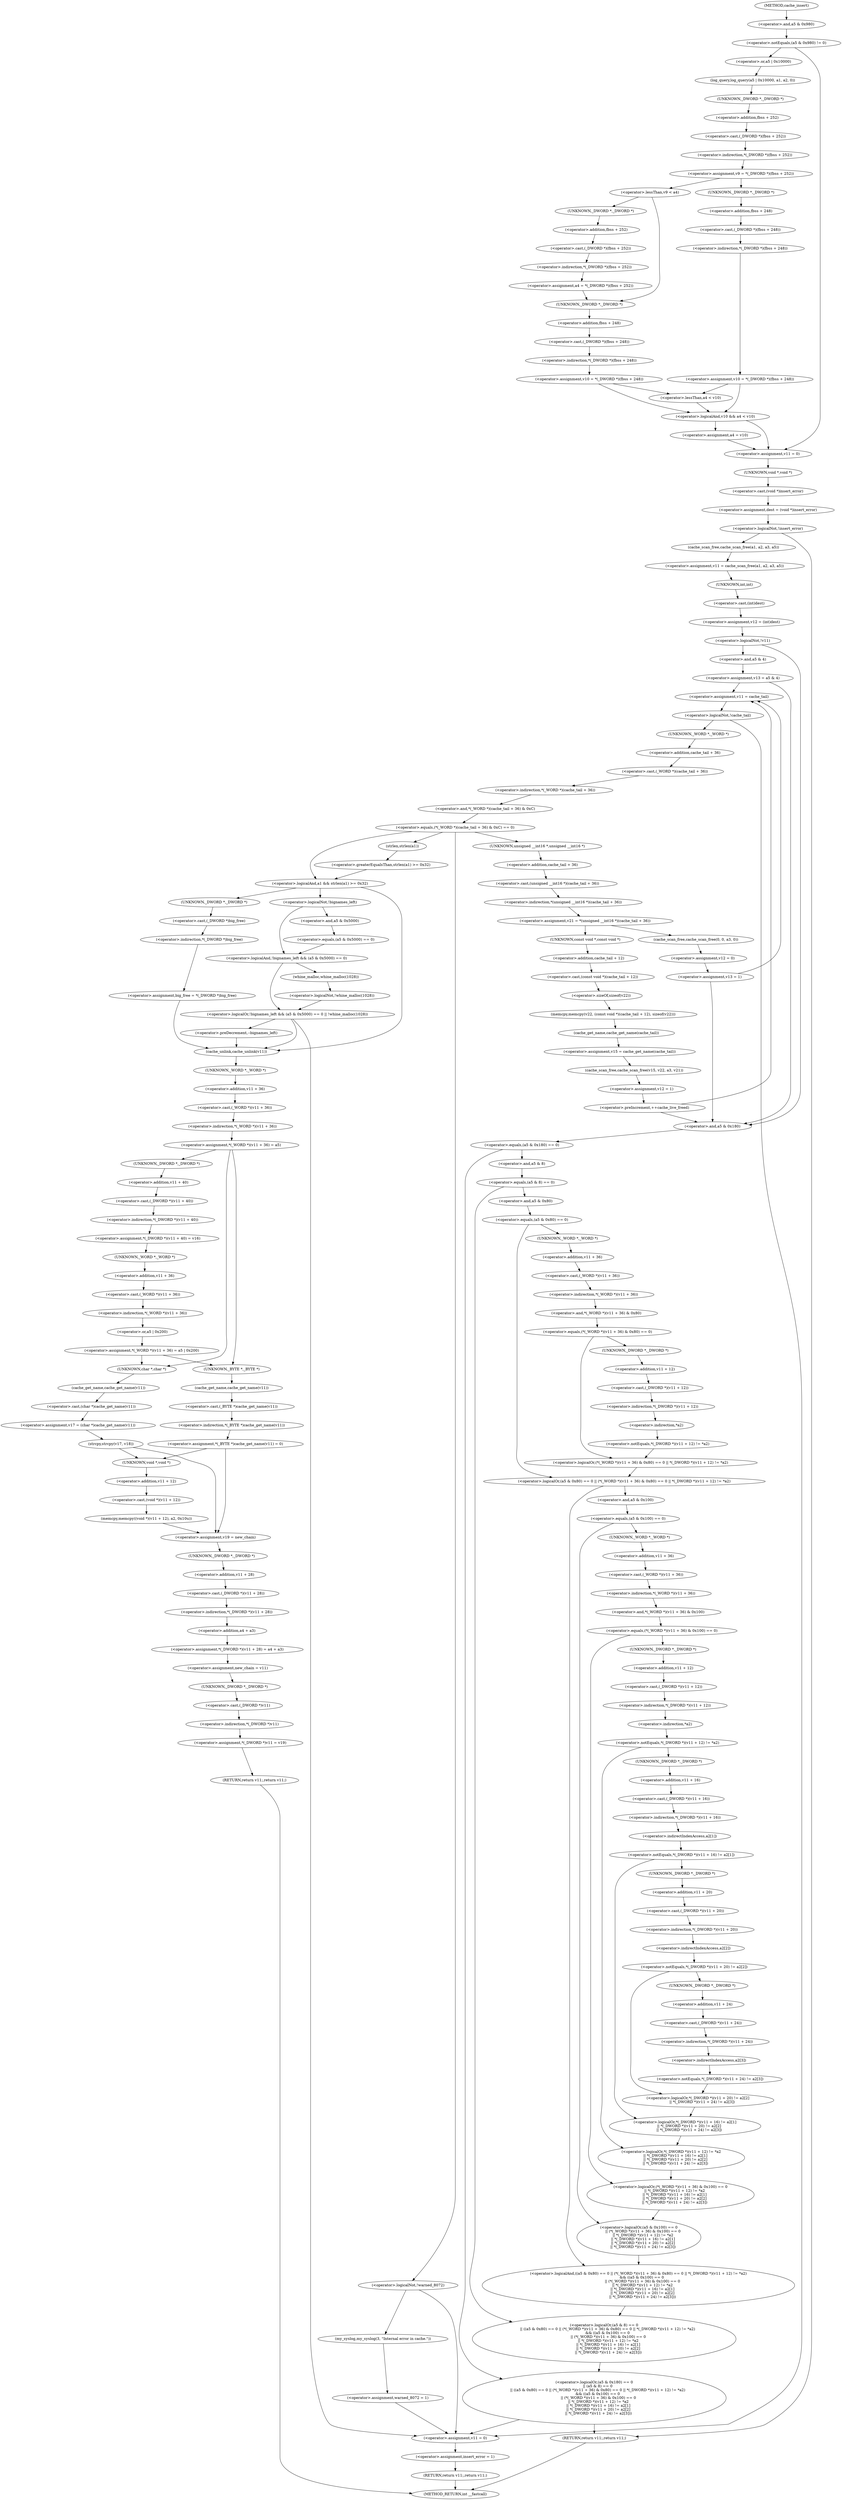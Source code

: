 digraph cache_insert {  
"1000135" [label = "(<operator>.notEquals,(a5 & 0x980) != 0)" ]
"1000136" [label = "(<operator>.and,a5 & 0x980)" ]
"1000141" [label = "(log_query,log_query(a5 | 0x10000, a1, a2, 0))" ]
"1000142" [label = "(<operator>.or,a5 | 0x10000)" ]
"1000148" [label = "(<operator>.assignment,v9 = *(_DWORD *)(fbss + 252))" ]
"1000150" [label = "(<operator>.indirection,*(_DWORD *)(fbss + 252))" ]
"1000151" [label = "(<operator>.cast,(_DWORD *)(fbss + 252))" ]
"1000152" [label = "(UNKNOWN,_DWORD *,_DWORD *)" ]
"1000153" [label = "(<operator>.addition,fbss + 252)" ]
"1000160" [label = "(<operator>.lessThan,v9 < a4)" ]
"1000163" [label = "(<operator>.assignment,a4 = *(_DWORD *)(fbss + 252))" ]
"1000165" [label = "(<operator>.indirection,*(_DWORD *)(fbss + 252))" ]
"1000166" [label = "(<operator>.cast,(_DWORD *)(fbss + 252))" ]
"1000167" [label = "(UNKNOWN,_DWORD *,_DWORD *)" ]
"1000168" [label = "(<operator>.addition,fbss + 252)" ]
"1000171" [label = "(<operator>.assignment,v10 = *(_DWORD *)(fbss + 248))" ]
"1000173" [label = "(<operator>.indirection,*(_DWORD *)(fbss + 248))" ]
"1000174" [label = "(<operator>.cast,(_DWORD *)(fbss + 248))" ]
"1000175" [label = "(UNKNOWN,_DWORD *,_DWORD *)" ]
"1000176" [label = "(<operator>.addition,fbss + 248)" ]
"1000181" [label = "(<operator>.assignment,v10 = *(_DWORD *)(fbss + 248))" ]
"1000183" [label = "(<operator>.indirection,*(_DWORD *)(fbss + 248))" ]
"1000184" [label = "(<operator>.cast,(_DWORD *)(fbss + 248))" ]
"1000185" [label = "(UNKNOWN,_DWORD *,_DWORD *)" ]
"1000186" [label = "(<operator>.addition,fbss + 248)" ]
"1000190" [label = "(<operator>.logicalAnd,v10 && a4 < v10)" ]
"1000192" [label = "(<operator>.lessThan,a4 < v10)" ]
"1000195" [label = "(<operator>.assignment,a4 = v10)" ]
"1000198" [label = "(<operator>.assignment,v11 = 0)" ]
"1000201" [label = "(<operator>.assignment,dest = (void *)insert_error)" ]
"1000203" [label = "(<operator>.cast,(void *)insert_error)" ]
"1000204" [label = "(UNKNOWN,void *,void *)" ]
"1000207" [label = "(<operator>.logicalNot,!insert_error)" ]
"1000210" [label = "(<operator>.assignment,v11 = cache_scan_free(a1, a2, a3, a5))" ]
"1000212" [label = "(cache_scan_free,cache_scan_free(a1, a2, a3, a5))" ]
"1000217" [label = "(<operator>.assignment,v12 = (int)dest)" ]
"1000219" [label = "(<operator>.cast,(int)dest)" ]
"1000220" [label = "(UNKNOWN,int,int)" ]
"1000223" [label = "(<operator>.logicalNot,!v11)" ]
"1000226" [label = "(<operator>.assignment,v13 = a5 & 4)" ]
"1000228" [label = "(<operator>.and,a5 & 4)" ]
"1000234" [label = "(<operator>.assignment,v11 = cache_tail)" ]
"1000238" [label = "(<operator>.logicalNot,!cache_tail)" ]
"1000242" [label = "(<operator>.equals,(*(_WORD *)(cache_tail + 36) & 0xC) == 0)" ]
"1000243" [label = "(<operator>.and,*(_WORD *)(cache_tail + 36) & 0xC)" ]
"1000244" [label = "(<operator>.indirection,*(_WORD *)(cache_tail + 36))" ]
"1000245" [label = "(<operator>.cast,(_WORD *)(cache_tail + 36))" ]
"1000246" [label = "(UNKNOWN,_WORD *,_WORD *)" ]
"1000247" [label = "(<operator>.addition,cache_tail + 36)" ]
"1000254" [label = "(<operator>.logicalAnd,a1 && strlen(a1) >= 0x32)" ]
"1000256" [label = "(<operator>.greaterEqualsThan,strlen(a1) >= 0x32)" ]
"1000257" [label = "(strlen,strlen(a1))" ]
"1000264" [label = "(<operator>.assignment,big_free = *(_DWORD *)big_free)" ]
"1000266" [label = "(<operator>.indirection,*(_DWORD *)big_free)" ]
"1000267" [label = "(<operator>.cast,(_DWORD *)big_free)" ]
"1000268" [label = "(UNKNOWN,_DWORD *,_DWORD *)" ]
"1000273" [label = "(<operator>.logicalOr,!bignames_left && (a5 & 0x5000) == 0 || !whine_malloc(1028))" ]
"1000274" [label = "(<operator>.logicalAnd,!bignames_left && (a5 & 0x5000) == 0)" ]
"1000275" [label = "(<operator>.logicalNot,!bignames_left)" ]
"1000277" [label = "(<operator>.equals,(a5 & 0x5000) == 0)" ]
"1000278" [label = "(<operator>.and,a5 & 0x5000)" ]
"1000282" [label = "(<operator>.logicalNot,!whine_malloc(1028))" ]
"1000283" [label = "(whine_malloc,whine_malloc(1028))" ]
"1000288" [label = "(<operator>.preDecrement,--bignames_left)" ]
"1000290" [label = "(cache_unlink,cache_unlink(v11))" ]
"1000292" [label = "(<operator>.assignment,*(_WORD *)(v11 + 36) = a5)" ]
"1000293" [label = "(<operator>.indirection,*(_WORD *)(v11 + 36))" ]
"1000294" [label = "(<operator>.cast,(_WORD *)(v11 + 36))" ]
"1000295" [label = "(UNKNOWN,_WORD *,_WORD *)" ]
"1000296" [label = "(<operator>.addition,v11 + 36)" ]
"1000303" [label = "(<operator>.assignment,*(_DWORD *)(v11 + 40) = v16)" ]
"1000304" [label = "(<operator>.indirection,*(_DWORD *)(v11 + 40))" ]
"1000305" [label = "(<operator>.cast,(_DWORD *)(v11 + 40))" ]
"1000306" [label = "(UNKNOWN,_DWORD *,_DWORD *)" ]
"1000307" [label = "(<operator>.addition,v11 + 40)" ]
"1000311" [label = "(<operator>.assignment,*(_WORD *)(v11 + 36) = a5 | 0x200)" ]
"1000312" [label = "(<operator>.indirection,*(_WORD *)(v11 + 36))" ]
"1000313" [label = "(<operator>.cast,(_WORD *)(v11 + 36))" ]
"1000314" [label = "(UNKNOWN,_WORD *,_WORD *)" ]
"1000315" [label = "(<operator>.addition,v11 + 36)" ]
"1000318" [label = "(<operator>.or,a5 | 0x200)" ]
"1000324" [label = "(<operator>.assignment,v17 = (char *)cache_get_name(v11))" ]
"1000326" [label = "(<operator>.cast,(char *)cache_get_name(v11))" ]
"1000327" [label = "(UNKNOWN,char *,char *)" ]
"1000328" [label = "(cache_get_name,cache_get_name(v11))" ]
"1000330" [label = "(strcpy,strcpy(v17, v18))" ]
"1000335" [label = "(<operator>.assignment,*(_BYTE *)cache_get_name(v11) = 0)" ]
"1000336" [label = "(<operator>.indirection,*(_BYTE *)cache_get_name(v11))" ]
"1000337" [label = "(<operator>.cast,(_BYTE *)cache_get_name(v11))" ]
"1000338" [label = "(UNKNOWN,_BYTE *,_BYTE *)" ]
"1000339" [label = "(cache_get_name,cache_get_name(v11))" ]
"1000344" [label = "(memcpy,memcpy((void *)(v11 + 12), a2, 0x10u))" ]
"1000345" [label = "(<operator>.cast,(void *)(v11 + 12))" ]
"1000346" [label = "(UNKNOWN,void *,void *)" ]
"1000347" [label = "(<operator>.addition,v11 + 12)" ]
"1000352" [label = "(<operator>.assignment,v19 = new_chain)" ]
"1000355" [label = "(<operator>.assignment,*(_DWORD *)(v11 + 28) = a4 + a3)" ]
"1000356" [label = "(<operator>.indirection,*(_DWORD *)(v11 + 28))" ]
"1000357" [label = "(<operator>.cast,(_DWORD *)(v11 + 28))" ]
"1000358" [label = "(UNKNOWN,_DWORD *,_DWORD *)" ]
"1000359" [label = "(<operator>.addition,v11 + 28)" ]
"1000362" [label = "(<operator>.addition,a4 + a3)" ]
"1000365" [label = "(<operator>.assignment,new_chain = v11)" ]
"1000368" [label = "(<operator>.assignment,*(_DWORD *)v11 = v19)" ]
"1000369" [label = "(<operator>.indirection,*(_DWORD *)v11)" ]
"1000370" [label = "(<operator>.cast,(_DWORD *)v11)" ]
"1000371" [label = "(UNKNOWN,_DWORD *,_DWORD *)" ]
"1000374" [label = "(RETURN,return v11;,return v11;)" ]
"1000380" [label = "(<operator>.logicalNot,!warned_8072)" ]
"1000383" [label = "(my_syslog,my_syslog(3, \"Internal error in cache.\"))" ]
"1000386" [label = "(<operator>.assignment,warned_8072 = 1)" ]
"1000390" [label = "(<operator>.assignment,v21 = *(unsigned __int16 *)(cache_tail + 36))" ]
"1000392" [label = "(<operator>.indirection,*(unsigned __int16 *)(cache_tail + 36))" ]
"1000393" [label = "(<operator>.cast,(unsigned __int16 *)(cache_tail + 36))" ]
"1000394" [label = "(UNKNOWN,unsigned __int16 *,unsigned __int16 *)" ]
"1000395" [label = "(<operator>.addition,cache_tail + 36)" ]
"1000401" [label = "(memcpy,memcpy(v22, (const void *)(cache_tail + 12), sizeof(v22)))" ]
"1000403" [label = "(<operator>.cast,(const void *)(cache_tail + 12))" ]
"1000404" [label = "(UNKNOWN,const void *,const void *)" ]
"1000405" [label = "(<operator>.addition,cache_tail + 12)" ]
"1000408" [label = "(<operator>.sizeOf,sizeof(v22))" ]
"1000410" [label = "(<operator>.assignment,v15 = cache_get_name(cache_tail))" ]
"1000412" [label = "(cache_get_name,cache_get_name(cache_tail))" ]
"1000414" [label = "(cache_scan_free,cache_scan_free(v15, v22, a3, v21))" ]
"1000419" [label = "(<operator>.assignment,v12 = 1)" ]
"1000422" [label = "(<operator>.preIncrement,++cache_live_freed)" ]
"1000426" [label = "(cache_scan_free,cache_scan_free(0, 0, a3, 0))" ]
"1000431" [label = "(<operator>.assignment,v12 = 0)" ]
"1000434" [label = "(<operator>.assignment,v13 = 1)" ]
"1000438" [label = "(<operator>.logicalOr,(a5 & 0x180) == 0\n      || (a5 & 8) == 0\n      || ((a5 & 0x80) == 0 || (*(_WORD *)(v11 + 36) & 0x80) == 0 || *(_DWORD *)(v11 + 12) != *a2)\n      && ((a5 & 0x100) == 0\n       || (*(_WORD *)(v11 + 36) & 0x100) == 0\n       || *(_DWORD *)(v11 + 12) != *a2\n       || *(_DWORD *)(v11 + 16) != a2[1]\n       || *(_DWORD *)(v11 + 20) != a2[2]\n       || *(_DWORD *)(v11 + 24) != a2[3]))" ]
"1000439" [label = "(<operator>.equals,(a5 & 0x180) == 0)" ]
"1000440" [label = "(<operator>.and,a5 & 0x180)" ]
"1000444" [label = "(<operator>.logicalOr,(a5 & 8) == 0\n      || ((a5 & 0x80) == 0 || (*(_WORD *)(v11 + 36) & 0x80) == 0 || *(_DWORD *)(v11 + 12) != *a2)\n      && ((a5 & 0x100) == 0\n       || (*(_WORD *)(v11 + 36) & 0x100) == 0\n       || *(_DWORD *)(v11 + 12) != *a2\n       || *(_DWORD *)(v11 + 16) != a2[1]\n       || *(_DWORD *)(v11 + 20) != a2[2]\n       || *(_DWORD *)(v11 + 24) != a2[3]))" ]
"1000445" [label = "(<operator>.equals,(a5 & 8) == 0)" ]
"1000446" [label = "(<operator>.and,a5 & 8)" ]
"1000450" [label = "(<operator>.logicalAnd,((a5 & 0x80) == 0 || (*(_WORD *)(v11 + 36) & 0x80) == 0 || *(_DWORD *)(v11 + 12) != *a2)\n      && ((a5 & 0x100) == 0\n       || (*(_WORD *)(v11 + 36) & 0x100) == 0\n       || *(_DWORD *)(v11 + 12) != *a2\n       || *(_DWORD *)(v11 + 16) != a2[1]\n       || *(_DWORD *)(v11 + 20) != a2[2]\n       || *(_DWORD *)(v11 + 24) != a2[3]))" ]
"1000451" [label = "(<operator>.logicalOr,(a5 & 0x80) == 0 || (*(_WORD *)(v11 + 36) & 0x80) == 0 || *(_DWORD *)(v11 + 12) != *a2)" ]
"1000452" [label = "(<operator>.equals,(a5 & 0x80) == 0)" ]
"1000453" [label = "(<operator>.and,a5 & 0x80)" ]
"1000457" [label = "(<operator>.logicalOr,(*(_WORD *)(v11 + 36) & 0x80) == 0 || *(_DWORD *)(v11 + 12) != *a2)" ]
"1000458" [label = "(<operator>.equals,(*(_WORD *)(v11 + 36) & 0x80) == 0)" ]
"1000459" [label = "(<operator>.and,*(_WORD *)(v11 + 36) & 0x80)" ]
"1000460" [label = "(<operator>.indirection,*(_WORD *)(v11 + 36))" ]
"1000461" [label = "(<operator>.cast,(_WORD *)(v11 + 36))" ]
"1000462" [label = "(UNKNOWN,_WORD *,_WORD *)" ]
"1000463" [label = "(<operator>.addition,v11 + 36)" ]
"1000468" [label = "(<operator>.notEquals,*(_DWORD *)(v11 + 12) != *a2)" ]
"1000469" [label = "(<operator>.indirection,*(_DWORD *)(v11 + 12))" ]
"1000470" [label = "(<operator>.cast,(_DWORD *)(v11 + 12))" ]
"1000471" [label = "(UNKNOWN,_DWORD *,_DWORD *)" ]
"1000472" [label = "(<operator>.addition,v11 + 12)" ]
"1000475" [label = "(<operator>.indirection,*a2)" ]
"1000477" [label = "(<operator>.logicalOr,(a5 & 0x100) == 0\n       || (*(_WORD *)(v11 + 36) & 0x100) == 0\n       || *(_DWORD *)(v11 + 12) != *a2\n       || *(_DWORD *)(v11 + 16) != a2[1]\n       || *(_DWORD *)(v11 + 20) != a2[2]\n       || *(_DWORD *)(v11 + 24) != a2[3])" ]
"1000478" [label = "(<operator>.equals,(a5 & 0x100) == 0)" ]
"1000479" [label = "(<operator>.and,a5 & 0x100)" ]
"1000483" [label = "(<operator>.logicalOr,(*(_WORD *)(v11 + 36) & 0x100) == 0\n       || *(_DWORD *)(v11 + 12) != *a2\n       || *(_DWORD *)(v11 + 16) != a2[1]\n       || *(_DWORD *)(v11 + 20) != a2[2]\n       || *(_DWORD *)(v11 + 24) != a2[3])" ]
"1000484" [label = "(<operator>.equals,(*(_WORD *)(v11 + 36) & 0x100) == 0)" ]
"1000485" [label = "(<operator>.and,*(_WORD *)(v11 + 36) & 0x100)" ]
"1000486" [label = "(<operator>.indirection,*(_WORD *)(v11 + 36))" ]
"1000487" [label = "(<operator>.cast,(_WORD *)(v11 + 36))" ]
"1000488" [label = "(UNKNOWN,_WORD *,_WORD *)" ]
"1000489" [label = "(<operator>.addition,v11 + 36)" ]
"1000494" [label = "(<operator>.logicalOr,*(_DWORD *)(v11 + 12) != *a2\n       || *(_DWORD *)(v11 + 16) != a2[1]\n       || *(_DWORD *)(v11 + 20) != a2[2]\n       || *(_DWORD *)(v11 + 24) != a2[3])" ]
"1000495" [label = "(<operator>.notEquals,*(_DWORD *)(v11 + 12) != *a2)" ]
"1000496" [label = "(<operator>.indirection,*(_DWORD *)(v11 + 12))" ]
"1000497" [label = "(<operator>.cast,(_DWORD *)(v11 + 12))" ]
"1000498" [label = "(UNKNOWN,_DWORD *,_DWORD *)" ]
"1000499" [label = "(<operator>.addition,v11 + 12)" ]
"1000502" [label = "(<operator>.indirection,*a2)" ]
"1000504" [label = "(<operator>.logicalOr,*(_DWORD *)(v11 + 16) != a2[1]\n       || *(_DWORD *)(v11 + 20) != a2[2]\n       || *(_DWORD *)(v11 + 24) != a2[3])" ]
"1000505" [label = "(<operator>.notEquals,*(_DWORD *)(v11 + 16) != a2[1])" ]
"1000506" [label = "(<operator>.indirection,*(_DWORD *)(v11 + 16))" ]
"1000507" [label = "(<operator>.cast,(_DWORD *)(v11 + 16))" ]
"1000508" [label = "(UNKNOWN,_DWORD *,_DWORD *)" ]
"1000509" [label = "(<operator>.addition,v11 + 16)" ]
"1000512" [label = "(<operator>.indirectIndexAccess,a2[1])" ]
"1000515" [label = "(<operator>.logicalOr,*(_DWORD *)(v11 + 20) != a2[2]\n       || *(_DWORD *)(v11 + 24) != a2[3])" ]
"1000516" [label = "(<operator>.notEquals,*(_DWORD *)(v11 + 20) != a2[2])" ]
"1000517" [label = "(<operator>.indirection,*(_DWORD *)(v11 + 20))" ]
"1000518" [label = "(<operator>.cast,(_DWORD *)(v11 + 20))" ]
"1000519" [label = "(UNKNOWN,_DWORD *,_DWORD *)" ]
"1000520" [label = "(<operator>.addition,v11 + 20)" ]
"1000523" [label = "(<operator>.indirectIndexAccess,a2[2])" ]
"1000526" [label = "(<operator>.notEquals,*(_DWORD *)(v11 + 24) != a2[3])" ]
"1000527" [label = "(<operator>.indirection,*(_DWORD *)(v11 + 24))" ]
"1000528" [label = "(<operator>.cast,(_DWORD *)(v11 + 24))" ]
"1000529" [label = "(UNKNOWN,_DWORD *,_DWORD *)" ]
"1000530" [label = "(<operator>.addition,v11 + 24)" ]
"1000533" [label = "(<operator>.indirectIndexAccess,a2[3])" ]
"1000538" [label = "(<operator>.assignment,v11 = 0)" ]
"1000541" [label = "(<operator>.assignment,insert_error = 1)" ]
"1000544" [label = "(RETURN,return v11;,return v11;)" ]
"1000546" [label = "(RETURN,return v11;,return v11;)" ]
"1000114" [label = "(METHOD,cache_insert)" ]
"1000548" [label = "(METHOD_RETURN,int __fastcall)" ]
  "1000135" -> "1000142" 
  "1000135" -> "1000198" 
  "1000136" -> "1000135" 
  "1000141" -> "1000152" 
  "1000142" -> "1000141" 
  "1000148" -> "1000160" 
  "1000148" -> "1000185" 
  "1000150" -> "1000148" 
  "1000151" -> "1000150" 
  "1000152" -> "1000153" 
  "1000153" -> "1000151" 
  "1000160" -> "1000167" 
  "1000160" -> "1000175" 
  "1000163" -> "1000175" 
  "1000165" -> "1000163" 
  "1000166" -> "1000165" 
  "1000167" -> "1000168" 
  "1000168" -> "1000166" 
  "1000171" -> "1000190" 
  "1000171" -> "1000192" 
  "1000173" -> "1000171" 
  "1000174" -> "1000173" 
  "1000175" -> "1000176" 
  "1000176" -> "1000174" 
  "1000181" -> "1000190" 
  "1000181" -> "1000192" 
  "1000183" -> "1000181" 
  "1000184" -> "1000183" 
  "1000185" -> "1000186" 
  "1000186" -> "1000184" 
  "1000190" -> "1000195" 
  "1000190" -> "1000198" 
  "1000192" -> "1000190" 
  "1000195" -> "1000198" 
  "1000198" -> "1000204" 
  "1000201" -> "1000207" 
  "1000203" -> "1000201" 
  "1000204" -> "1000203" 
  "1000207" -> "1000212" 
  "1000207" -> "1000546" 
  "1000210" -> "1000220" 
  "1000212" -> "1000210" 
  "1000217" -> "1000223" 
  "1000219" -> "1000217" 
  "1000220" -> "1000219" 
  "1000223" -> "1000228" 
  "1000223" -> "1000440" 
  "1000226" -> "1000234" 
  "1000226" -> "1000440" 
  "1000228" -> "1000226" 
  "1000234" -> "1000238" 
  "1000238" -> "1000246" 
  "1000238" -> "1000538" 
  "1000242" -> "1000254" 
  "1000242" -> "1000257" 
  "1000242" -> "1000380" 
  "1000242" -> "1000394" 
  "1000243" -> "1000242" 
  "1000244" -> "1000243" 
  "1000245" -> "1000244" 
  "1000246" -> "1000247" 
  "1000247" -> "1000245" 
  "1000254" -> "1000268" 
  "1000254" -> "1000275" 
  "1000254" -> "1000290" 
  "1000256" -> "1000254" 
  "1000257" -> "1000256" 
  "1000264" -> "1000290" 
  "1000266" -> "1000264" 
  "1000267" -> "1000266" 
  "1000268" -> "1000267" 
  "1000273" -> "1000538" 
  "1000273" -> "1000288" 
  "1000273" -> "1000290" 
  "1000274" -> "1000273" 
  "1000274" -> "1000283" 
  "1000275" -> "1000274" 
  "1000275" -> "1000278" 
  "1000277" -> "1000274" 
  "1000278" -> "1000277" 
  "1000282" -> "1000273" 
  "1000283" -> "1000282" 
  "1000288" -> "1000290" 
  "1000290" -> "1000295" 
  "1000292" -> "1000306" 
  "1000292" -> "1000338" 
  "1000292" -> "1000327" 
  "1000293" -> "1000292" 
  "1000294" -> "1000293" 
  "1000295" -> "1000296" 
  "1000296" -> "1000294" 
  "1000303" -> "1000314" 
  "1000304" -> "1000303" 
  "1000305" -> "1000304" 
  "1000306" -> "1000307" 
  "1000307" -> "1000305" 
  "1000311" -> "1000338" 
  "1000311" -> "1000327" 
  "1000312" -> "1000318" 
  "1000313" -> "1000312" 
  "1000314" -> "1000315" 
  "1000315" -> "1000313" 
  "1000318" -> "1000311" 
  "1000324" -> "1000330" 
  "1000326" -> "1000324" 
  "1000327" -> "1000328" 
  "1000328" -> "1000326" 
  "1000330" -> "1000346" 
  "1000330" -> "1000352" 
  "1000335" -> "1000346" 
  "1000335" -> "1000352" 
  "1000336" -> "1000335" 
  "1000337" -> "1000336" 
  "1000338" -> "1000339" 
  "1000339" -> "1000337" 
  "1000344" -> "1000352" 
  "1000345" -> "1000344" 
  "1000346" -> "1000347" 
  "1000347" -> "1000345" 
  "1000352" -> "1000358" 
  "1000355" -> "1000365" 
  "1000356" -> "1000362" 
  "1000357" -> "1000356" 
  "1000358" -> "1000359" 
  "1000359" -> "1000357" 
  "1000362" -> "1000355" 
  "1000365" -> "1000371" 
  "1000368" -> "1000374" 
  "1000369" -> "1000368" 
  "1000370" -> "1000369" 
  "1000371" -> "1000370" 
  "1000374" -> "1000548" 
  "1000380" -> "1000383" 
  "1000380" -> "1000538" 
  "1000383" -> "1000386" 
  "1000386" -> "1000538" 
  "1000390" -> "1000404" 
  "1000390" -> "1000426" 
  "1000392" -> "1000390" 
  "1000393" -> "1000392" 
  "1000394" -> "1000395" 
  "1000395" -> "1000393" 
  "1000401" -> "1000412" 
  "1000403" -> "1000408" 
  "1000404" -> "1000405" 
  "1000405" -> "1000403" 
  "1000408" -> "1000401" 
  "1000410" -> "1000414" 
  "1000412" -> "1000410" 
  "1000414" -> "1000419" 
  "1000419" -> "1000422" 
  "1000422" -> "1000234" 
  "1000422" -> "1000440" 
  "1000426" -> "1000431" 
  "1000431" -> "1000434" 
  "1000434" -> "1000234" 
  "1000434" -> "1000440" 
  "1000438" -> "1000538" 
  "1000438" -> "1000546" 
  "1000439" -> "1000438" 
  "1000439" -> "1000446" 
  "1000440" -> "1000439" 
  "1000444" -> "1000438" 
  "1000445" -> "1000444" 
  "1000445" -> "1000453" 
  "1000446" -> "1000445" 
  "1000450" -> "1000444" 
  "1000451" -> "1000450" 
  "1000451" -> "1000479" 
  "1000452" -> "1000462" 
  "1000452" -> "1000451" 
  "1000453" -> "1000452" 
  "1000457" -> "1000451" 
  "1000458" -> "1000471" 
  "1000458" -> "1000457" 
  "1000459" -> "1000458" 
  "1000460" -> "1000459" 
  "1000461" -> "1000460" 
  "1000462" -> "1000463" 
  "1000463" -> "1000461" 
  "1000468" -> "1000457" 
  "1000469" -> "1000475" 
  "1000470" -> "1000469" 
  "1000471" -> "1000472" 
  "1000472" -> "1000470" 
  "1000475" -> "1000468" 
  "1000477" -> "1000450" 
  "1000478" -> "1000488" 
  "1000478" -> "1000477" 
  "1000479" -> "1000478" 
  "1000483" -> "1000477" 
  "1000484" -> "1000498" 
  "1000484" -> "1000483" 
  "1000485" -> "1000484" 
  "1000486" -> "1000485" 
  "1000487" -> "1000486" 
  "1000488" -> "1000489" 
  "1000489" -> "1000487" 
  "1000494" -> "1000483" 
  "1000495" -> "1000508" 
  "1000495" -> "1000494" 
  "1000496" -> "1000502" 
  "1000497" -> "1000496" 
  "1000498" -> "1000499" 
  "1000499" -> "1000497" 
  "1000502" -> "1000495" 
  "1000504" -> "1000494" 
  "1000505" -> "1000519" 
  "1000505" -> "1000504" 
  "1000506" -> "1000512" 
  "1000507" -> "1000506" 
  "1000508" -> "1000509" 
  "1000509" -> "1000507" 
  "1000512" -> "1000505" 
  "1000515" -> "1000504" 
  "1000516" -> "1000529" 
  "1000516" -> "1000515" 
  "1000517" -> "1000523" 
  "1000518" -> "1000517" 
  "1000519" -> "1000520" 
  "1000520" -> "1000518" 
  "1000523" -> "1000516" 
  "1000526" -> "1000515" 
  "1000527" -> "1000533" 
  "1000528" -> "1000527" 
  "1000529" -> "1000530" 
  "1000530" -> "1000528" 
  "1000533" -> "1000526" 
  "1000538" -> "1000541" 
  "1000541" -> "1000544" 
  "1000544" -> "1000548" 
  "1000546" -> "1000548" 
  "1000114" -> "1000136" 
}
